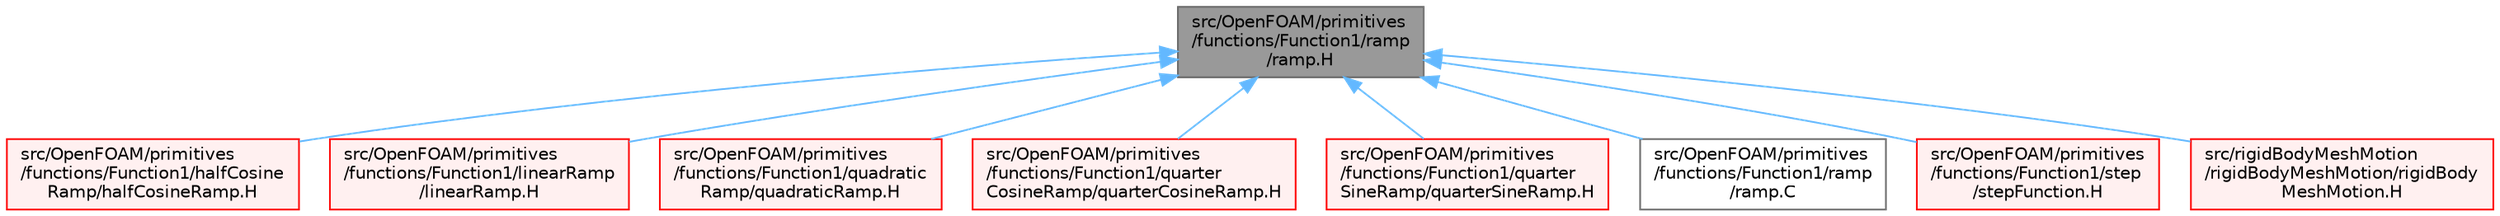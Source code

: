 digraph "src/OpenFOAM/primitives/functions/Function1/ramp/ramp.H"
{
 // LATEX_PDF_SIZE
  bgcolor="transparent";
  edge [fontname=Helvetica,fontsize=10,labelfontname=Helvetica,labelfontsize=10];
  node [fontname=Helvetica,fontsize=10,shape=box,height=0.2,width=0.4];
  Node1 [id="Node000001",label="src/OpenFOAM/primitives\l/functions/Function1/ramp\l/ramp.H",height=0.2,width=0.4,color="gray40", fillcolor="grey60", style="filled", fontcolor="black",tooltip=" "];
  Node1 -> Node2 [id="edge1_Node000001_Node000002",dir="back",color="steelblue1",style="solid",tooltip=" "];
  Node2 [id="Node000002",label="src/OpenFOAM/primitives\l/functions/Function1/halfCosine\lRamp/halfCosineRamp.H",height=0.2,width=0.4,color="red", fillcolor="#FFF0F0", style="filled",URL="$halfCosineRamp_8H.html",tooltip=" "];
  Node1 -> Node5 [id="edge2_Node000001_Node000005",dir="back",color="steelblue1",style="solid",tooltip=" "];
  Node5 [id="Node000005",label="src/OpenFOAM/primitives\l/functions/Function1/linearRamp\l/linearRamp.H",height=0.2,width=0.4,color="red", fillcolor="#FFF0F0", style="filled",URL="$linearRamp_8H.html",tooltip=" "];
  Node1 -> Node8 [id="edge3_Node000001_Node000008",dir="back",color="steelblue1",style="solid",tooltip=" "];
  Node8 [id="Node000008",label="src/OpenFOAM/primitives\l/functions/Function1/quadratic\lRamp/quadraticRamp.H",height=0.2,width=0.4,color="red", fillcolor="#FFF0F0", style="filled",URL="$quadraticRamp_8H.html",tooltip=" "];
  Node1 -> Node11 [id="edge4_Node000001_Node000011",dir="back",color="steelblue1",style="solid",tooltip=" "];
  Node11 [id="Node000011",label="src/OpenFOAM/primitives\l/functions/Function1/quarter\lCosineRamp/quarterCosineRamp.H",height=0.2,width=0.4,color="red", fillcolor="#FFF0F0", style="filled",URL="$quarterCosineRamp_8H.html",tooltip=" "];
  Node1 -> Node14 [id="edge5_Node000001_Node000014",dir="back",color="steelblue1",style="solid",tooltip=" "];
  Node14 [id="Node000014",label="src/OpenFOAM/primitives\l/functions/Function1/quarter\lSineRamp/quarterSineRamp.H",height=0.2,width=0.4,color="red", fillcolor="#FFF0F0", style="filled",URL="$quarterSineRamp_8H.html",tooltip=" "];
  Node1 -> Node17 [id="edge6_Node000001_Node000017",dir="back",color="steelblue1",style="solid",tooltip=" "];
  Node17 [id="Node000017",label="src/OpenFOAM/primitives\l/functions/Function1/ramp\l/ramp.C",height=0.2,width=0.4,color="grey40", fillcolor="white", style="filled",URL="$ramp_8C.html",tooltip=" "];
  Node1 -> Node18 [id="edge7_Node000001_Node000018",dir="back",color="steelblue1",style="solid",tooltip=" "];
  Node18 [id="Node000018",label="src/OpenFOAM/primitives\l/functions/Function1/step\l/stepFunction.H",height=0.2,width=0.4,color="red", fillcolor="#FFF0F0", style="filled",URL="$stepFunction_8H.html",tooltip=" "];
  Node1 -> Node21 [id="edge8_Node000001_Node000021",dir="back",color="steelblue1",style="solid",tooltip=" "];
  Node21 [id="Node000021",label="src/rigidBodyMeshMotion\l/rigidBodyMeshMotion/rigidBody\lMeshMotion.H",height=0.2,width=0.4,color="red", fillcolor="#FFF0F0", style="filled",URL="$rigidBodyMeshMotion_8H.html",tooltip=" "];
}
